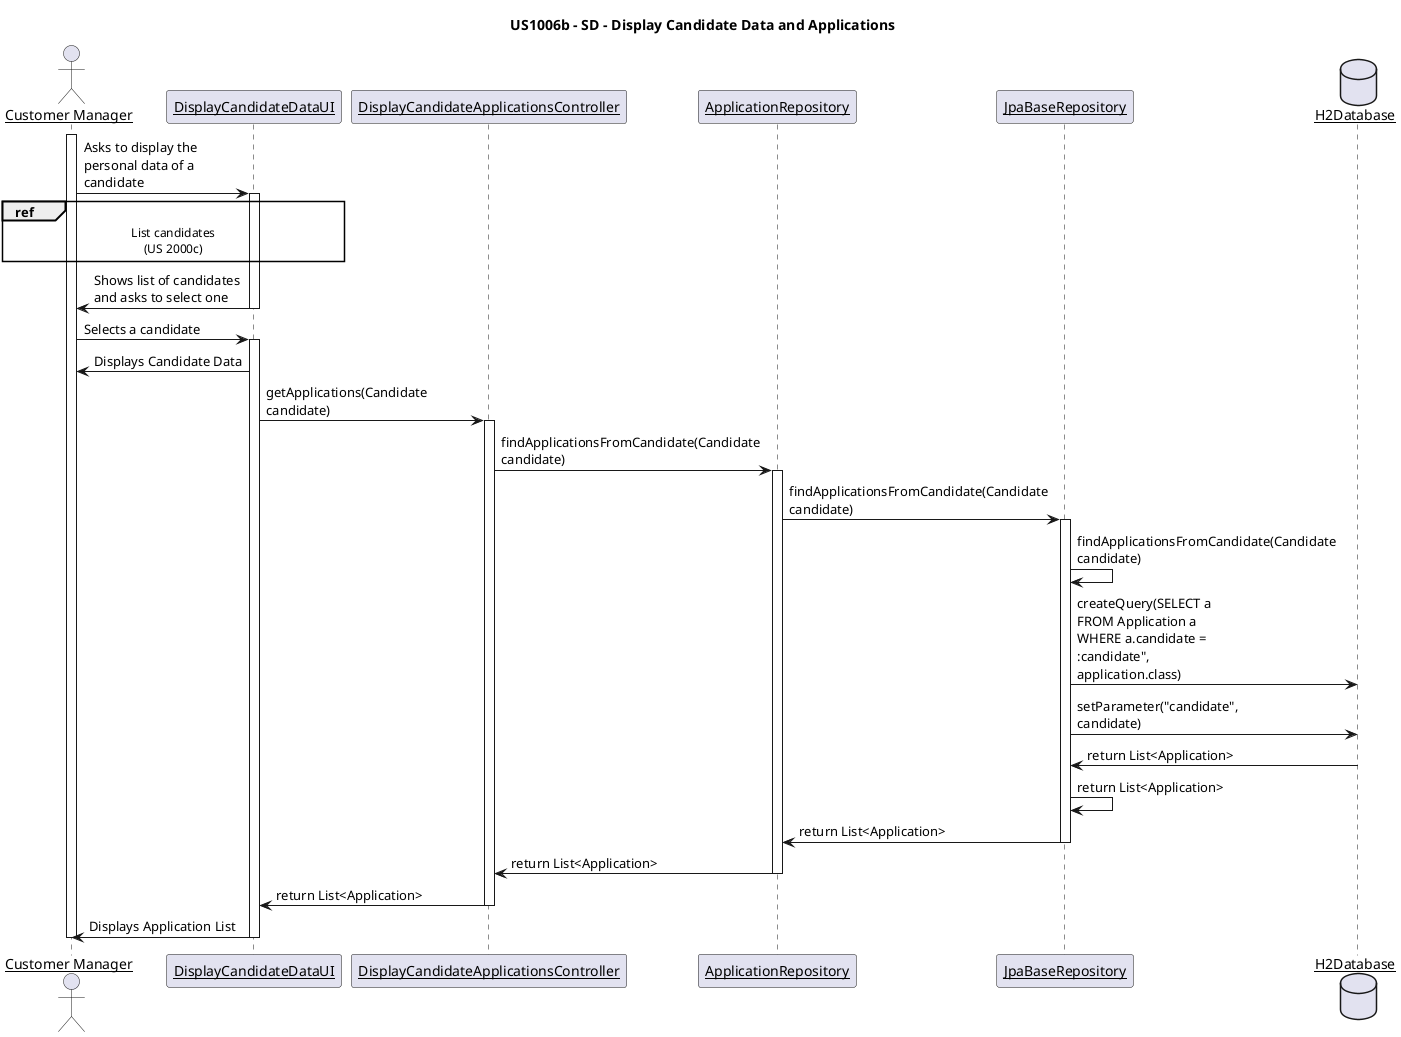 @startuml
title US1006b - SD - Display Candidate Data and Applications
skinparam linetype ortho
skinparam maxmessagesize 150
skinparam sequenceParticipant underline

actor "Customer Manager" as CM

participant "DisplayCandidateDataUI" as UI
participant "DisplayCandidateApplicationsController" as C
participant "ApplicationRepository" as R
participant "JpaBaseRepository" as RJPA
database "H2Database" as DB




activate CM
    CM -> UI : Asks to display the personal data of a candidate
    activate UI
        ref over UI , CM: List candidates\n(US 2000c)
            UI -> CM : Shows list of candidates and asks to select one
    deactivate UI
    CM -> UI : Selects a candidate
    activate UI
        UI -> CM : Displays Candidate Data
        UI -> C : getApplications(Candidate candidate)
        activate C
            C -> R : findApplicationsFromCandidate(Candidate candidate)
            activate R
                R -> RJPA : findApplicationsFromCandidate(Candidate candidate)
                activate RJPA
                    RJPA -> RJPA : findApplicationsFromCandidate(Candidate candidate)
                    RJPA -> DB : createQuery(SELECT a FROM Application a WHERE a.candidate = :candidate", application.class)
                    RJPA -> DB : setParameter("candidate", candidate)
                    DB -> RJPA : return List<Application>
                    RJPA -> RJPA : return List<Application>
                    RJPA -> R : return List<Application>
                deactivate RJPA
                R -> C : return List<Application>
            deactivate R
            C -> UI : return List<Application>
        deactivate C
        UI -> CM : Displays Application List
    deactivate UI
deactivate CM
@enduml